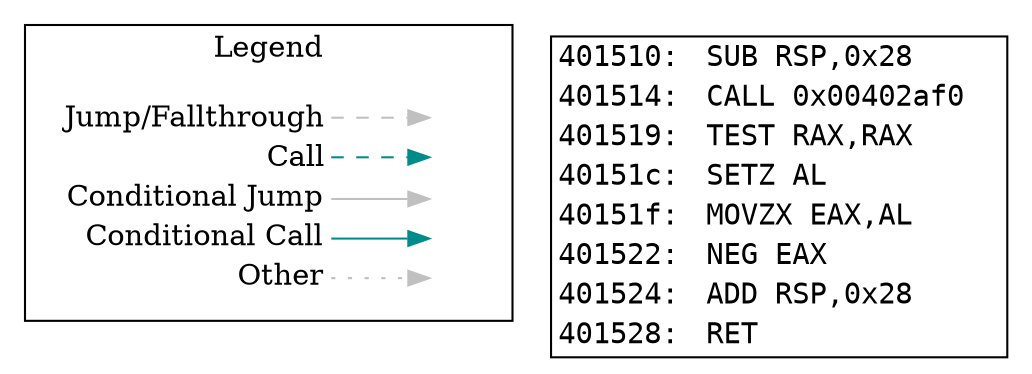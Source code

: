 digraph "func 0x401510" {
  newrank=true;
  // Flow Type Legend
  subgraph cluster_01 { 
    rank=same;
    node [shape=plaintext]
    label = "Legend";
    key [label=<<table border="0" cellpadding="2" cellspacing="0" cellborder="0">
                  <tr><td align="right" port="i1">Jump/Fallthrough</td></tr>
                  <tr><td align="right" port="i2">Call</td></tr>
                  <tr><td align="right" port="i3">Conditional Jump</td></tr>
                  <tr><td align="right" port="i4">Conditional Call</td></tr>
                  <tr><td align="right" port="i5">Other</td></tr>
               </table>>];
    key2 [label=<<table border="0" cellpadding="2" cellspacing="0" cellborder="0">
                   <tr><td port="i1">&nbsp;</td></tr>
                   <tr><td port="i2">&nbsp;</td></tr>
                   <tr><td port="i3">&nbsp;</td></tr>
                   <tr><td port="i4">&nbsp;</td></tr>
                   <tr><td port="i5">&nbsp;</td></tr>
                </table>>];
    key:i1:e -> key2:i1:w [color=gray style=dashed];
    key:i2:e -> key2:i2:w [color=cyan4 style=dashed];
    key:i3:e -> key2:i3:w [color=gray];
    key:i4:e -> key2:i4:w [color=cyan4];
    key:i5:e -> key2:i5:w [color=gray style=dotted];
  }
  bb_401510 [shape=plaintext label=<
    <TABLE BORDER="1" CELLBORDER="0" CELLSPACING="0">
      <TR>
        <TD PORT="insn_401510" ALIGN="RIGHT"><FONT FACE="monospace">401510: </FONT></TD>
        <TD ALIGN="LEFT"><FONT FACE="monospace">SUB RSP,0x28</FONT></TD>
        <TD>&nbsp;&nbsp;&nbsp;</TD> // for spacing
      </TR>
      <TR>
        <TD PORT="insn_401514" ALIGN="RIGHT"><FONT FACE="monospace">401514: </FONT></TD>
        <TD ALIGN="LEFT"><FONT FACE="monospace">CALL 0x00402af0</FONT></TD>
        <TD>&nbsp;&nbsp;&nbsp;</TD> // for spacing
      </TR>
      <TR>
        <TD PORT="insn_401519" ALIGN="RIGHT"><FONT FACE="monospace">401519: </FONT></TD>
        <TD ALIGN="LEFT"><FONT FACE="monospace">TEST RAX,RAX</FONT></TD>
        <TD>&nbsp;&nbsp;&nbsp;</TD> // for spacing
      </TR>
      <TR>
        <TD PORT="insn_40151c" ALIGN="RIGHT"><FONT FACE="monospace">40151c: </FONT></TD>
        <TD ALIGN="LEFT"><FONT FACE="monospace">SETZ AL</FONT></TD>
        <TD>&nbsp;&nbsp;&nbsp;</TD> // for spacing
      </TR>
      <TR>
        <TD PORT="insn_40151f" ALIGN="RIGHT"><FONT FACE="monospace">40151f: </FONT></TD>
        <TD ALIGN="LEFT"><FONT FACE="monospace">MOVZX EAX,AL</FONT></TD>
        <TD>&nbsp;&nbsp;&nbsp;</TD> // for spacing
      </TR>
      <TR>
        <TD PORT="insn_401522" ALIGN="RIGHT"><FONT FACE="monospace">401522: </FONT></TD>
        <TD ALIGN="LEFT"><FONT FACE="monospace">NEG EAX</FONT></TD>
        <TD>&nbsp;&nbsp;&nbsp;</TD> // for spacing
      </TR>
      <TR>
        <TD PORT="insn_401524" ALIGN="RIGHT"><FONT FACE="monospace">401524: </FONT></TD>
        <TD ALIGN="LEFT"><FONT FACE="monospace">ADD RSP,0x28</FONT></TD>
        <TD>&nbsp;&nbsp;&nbsp;</TD> // for spacing
      </TR>
      <TR>
        <TD PORT="insn_401528" ALIGN="RIGHT"><FONT FACE="monospace">401528: </FONT></TD>
        <TD ALIGN="LEFT"><FONT FACE="monospace">RET</FONT></TD>
        <TD>&nbsp;&nbsp;&nbsp;</TD> // for spacing
      </TR>
    </TABLE>>];
}